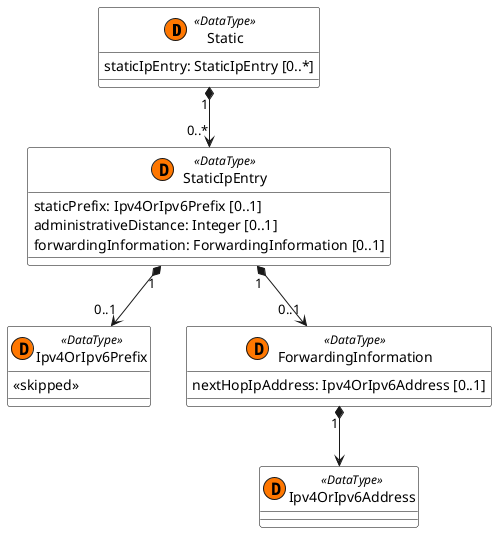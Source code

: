 @startuml

skinparam {
    FontName Times
    ClassBackgroundColor White
    ClassBorderColor Black
    ClassBorderColor<<ServiceSpecification>> FireBrick
}
!define datatype(x) class x << (D,#FF7700) DataType>>


datatype(Static) {
    staticIpEntry: StaticIpEntry [0..*]
}

datatype(StaticIpEntry) {
    staticPrefix: Ipv4OrIpv6Prefix [0..1]
    administrativeDistance: Integer [0..1]
    forwardingInformation: ForwardingInformation [0..1]
}

Static "1" *--> "0..*" StaticIpEntry

datatype(Ipv4OrIpv6Prefix) {
    <<skipped>>
}

StaticIpEntry "1" *--> "0..1" Ipv4OrIpv6Prefix

datatype(ForwardingInformation) {
    nextHopIpAddress: Ipv4OrIpv6Address [0..1]
}

datatype(Ipv4OrIpv6Address) {

}

StaticIpEntry "1" *--> "0..1" ForwardingInformation
ForwardingInformation "1" *--> "Ipv4OrIpv6Address"

@enduml